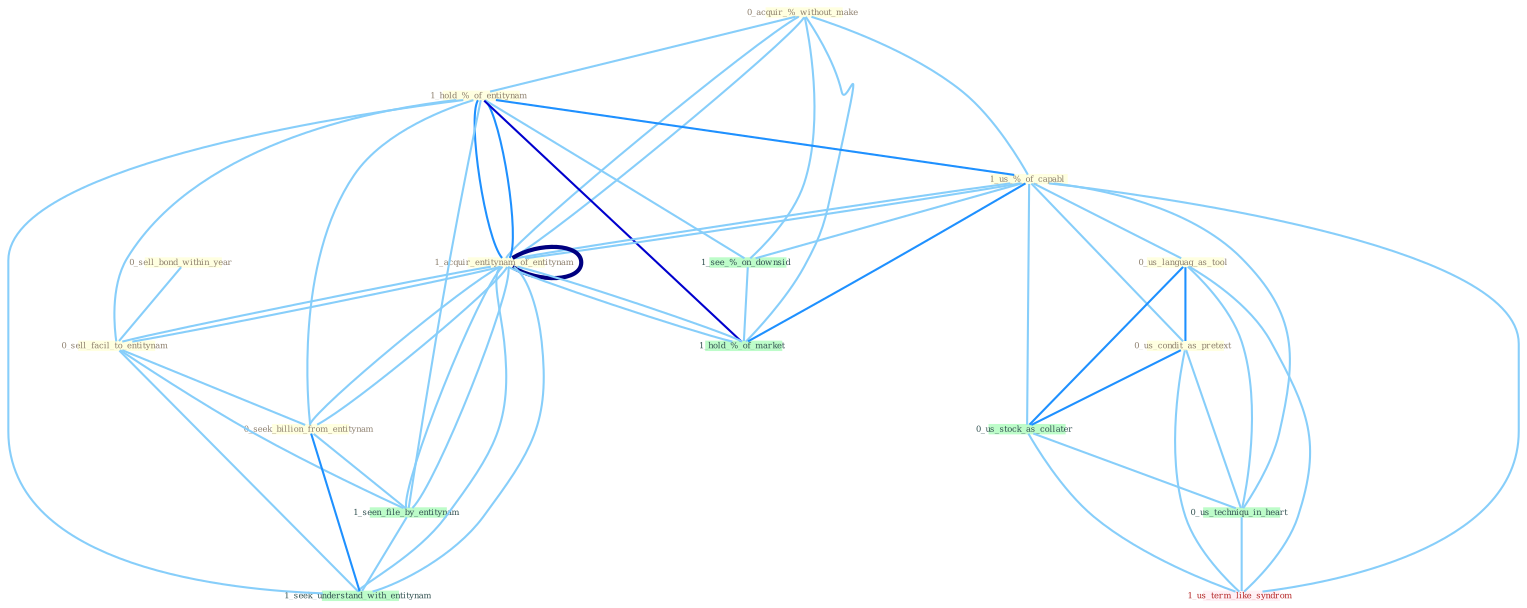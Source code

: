 Graph G{ 
    node
    [shape=polygon,style=filled,width=.5,height=.06,color="#BDFCC9",fixedsize=true,fontsize=4,
    fontcolor="#2f4f4f"];
    {node
    [color="#ffffe0", fontcolor="#8b7d6b"] "0_acquir_%_without_make " "1_hold_%_of_entitynam " "1_us_%_of_capabl " "1_acquir_entitynam_of_entitynam " "0_us_languag_as_tool " "0_sell_bond_within_year " "0_sell_facil_to_entitynam " "0_us_condit_as_pretext " "0_seek_billion_from_entitynam "}
{node [color="#fff0f5", fontcolor="#b22222"] "1_us_term_like_syndrom "}
edge [color="#B0E2FF"];

	"0_acquir_%_without_make " -- "1_hold_%_of_entitynam " [w="1", color="#87cefa" ];
	"0_acquir_%_without_make " -- "1_us_%_of_capabl " [w="1", color="#87cefa" ];
	"0_acquir_%_without_make " -- "1_acquir_entitynam_of_entitynam " [w="1", color="#87cefa" ];
	"0_acquir_%_without_make " -- "1_acquir_entitynam_of_entitynam " [w="1", color="#87cefa" ];
	"0_acquir_%_without_make " -- "1_see_%_on_downsid " [w="1", color="#87cefa" ];
	"0_acquir_%_without_make " -- "1_hold_%_of_market " [w="1", color="#87cefa" ];
	"1_hold_%_of_entitynam " -- "1_us_%_of_capabl " [w="2", color="#1e90ff" , len=0.8];
	"1_hold_%_of_entitynam " -- "1_acquir_entitynam_of_entitynam " [w="2", color="#1e90ff" , len=0.8];
	"1_hold_%_of_entitynam " -- "0_sell_facil_to_entitynam " [w="1", color="#87cefa" ];
	"1_hold_%_of_entitynam " -- "0_seek_billion_from_entitynam " [w="1", color="#87cefa" ];
	"1_hold_%_of_entitynam " -- "1_seen_file_by_entitynam " [w="1", color="#87cefa" ];
	"1_hold_%_of_entitynam " -- "1_seek_understand_with_entitynam " [w="1", color="#87cefa" ];
	"1_hold_%_of_entitynam " -- "1_acquir_entitynam_of_entitynam " [w="2", color="#1e90ff" , len=0.8];
	"1_hold_%_of_entitynam " -- "1_see_%_on_downsid " [w="1", color="#87cefa" ];
	"1_hold_%_of_entitynam " -- "1_hold_%_of_market " [w="3", color="#0000cd" , len=0.6];
	"1_us_%_of_capabl " -- "1_acquir_entitynam_of_entitynam " [w="1", color="#87cefa" ];
	"1_us_%_of_capabl " -- "0_us_languag_as_tool " [w="1", color="#87cefa" ];
	"1_us_%_of_capabl " -- "0_us_condit_as_pretext " [w="1", color="#87cefa" ];
	"1_us_%_of_capabl " -- "0_us_stock_as_collater " [w="1", color="#87cefa" ];
	"1_us_%_of_capabl " -- "1_acquir_entitynam_of_entitynam " [w="1", color="#87cefa" ];
	"1_us_%_of_capabl " -- "0_us_techniqu_in_heart " [w="1", color="#87cefa" ];
	"1_us_%_of_capabl " -- "1_see_%_on_downsid " [w="1", color="#87cefa" ];
	"1_us_%_of_capabl " -- "1_us_term_like_syndrom " [w="1", color="#87cefa" ];
	"1_us_%_of_capabl " -- "1_hold_%_of_market " [w="2", color="#1e90ff" , len=0.8];
	"1_acquir_entitynam_of_entitynam " -- "0_sell_facil_to_entitynam " [w="1", color="#87cefa" ];
	"1_acquir_entitynam_of_entitynam " -- "0_seek_billion_from_entitynam " [w="1", color="#87cefa" ];
	"1_acquir_entitynam_of_entitynam " -- "1_seen_file_by_entitynam " [w="1", color="#87cefa" ];
	"1_acquir_entitynam_of_entitynam " -- "1_seek_understand_with_entitynam " [w="1", color="#87cefa" ];
	"1_acquir_entitynam_of_entitynam " -- "1_acquir_entitynam_of_entitynam " [w="4", style=bold, color="#000080", len=0.4];
	"1_acquir_entitynam_of_entitynam " -- "1_hold_%_of_market " [w="1", color="#87cefa" ];
	"0_us_languag_as_tool " -- "0_us_condit_as_pretext " [w="2", color="#1e90ff" , len=0.8];
	"0_us_languag_as_tool " -- "0_us_stock_as_collater " [w="2", color="#1e90ff" , len=0.8];
	"0_us_languag_as_tool " -- "0_us_techniqu_in_heart " [w="1", color="#87cefa" ];
	"0_us_languag_as_tool " -- "1_us_term_like_syndrom " [w="1", color="#87cefa" ];
	"0_sell_bond_within_year " -- "0_sell_facil_to_entitynam " [w="1", color="#87cefa" ];
	"0_sell_facil_to_entitynam " -- "0_seek_billion_from_entitynam " [w="1", color="#87cefa" ];
	"0_sell_facil_to_entitynam " -- "1_seen_file_by_entitynam " [w="1", color="#87cefa" ];
	"0_sell_facil_to_entitynam " -- "1_seek_understand_with_entitynam " [w="1", color="#87cefa" ];
	"0_sell_facil_to_entitynam " -- "1_acquir_entitynam_of_entitynam " [w="1", color="#87cefa" ];
	"0_us_condit_as_pretext " -- "0_us_stock_as_collater " [w="2", color="#1e90ff" , len=0.8];
	"0_us_condit_as_pretext " -- "0_us_techniqu_in_heart " [w="1", color="#87cefa" ];
	"0_us_condit_as_pretext " -- "1_us_term_like_syndrom " [w="1", color="#87cefa" ];
	"0_seek_billion_from_entitynam " -- "1_seen_file_by_entitynam " [w="1", color="#87cefa" ];
	"0_seek_billion_from_entitynam " -- "1_seek_understand_with_entitynam " [w="2", color="#1e90ff" , len=0.8];
	"0_seek_billion_from_entitynam " -- "1_acquir_entitynam_of_entitynam " [w="1", color="#87cefa" ];
	"1_seen_file_by_entitynam " -- "1_seek_understand_with_entitynam " [w="1", color="#87cefa" ];
	"1_seen_file_by_entitynam " -- "1_acquir_entitynam_of_entitynam " [w="1", color="#87cefa" ];
	"0_us_stock_as_collater " -- "0_us_techniqu_in_heart " [w="1", color="#87cefa" ];
	"0_us_stock_as_collater " -- "1_us_term_like_syndrom " [w="1", color="#87cefa" ];
	"1_seek_understand_with_entitynam " -- "1_acquir_entitynam_of_entitynam " [w="1", color="#87cefa" ];
	"1_acquir_entitynam_of_entitynam " -- "1_hold_%_of_market " [w="1", color="#87cefa" ];
	"0_us_techniqu_in_heart " -- "1_us_term_like_syndrom " [w="1", color="#87cefa" ];
	"1_see_%_on_downsid " -- "1_hold_%_of_market " [w="1", color="#87cefa" ];
}